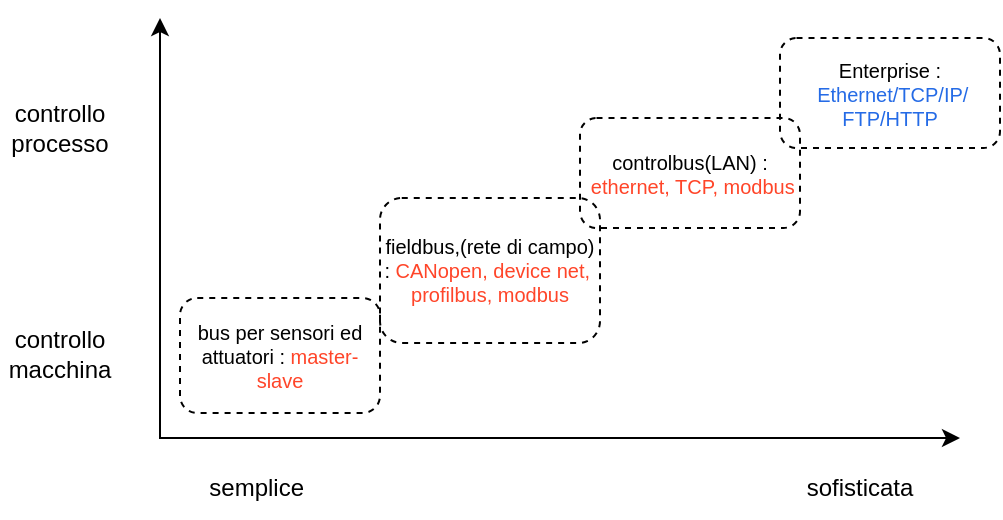 <mxfile version="24.7.17">
  <diagram name="Pagina-1" id="UGA1IEgH80nTBHACCfYq">
    <mxGraphModel dx="719" dy="374" grid="1" gridSize="10" guides="1" tooltips="1" connect="1" arrows="1" fold="1" page="1" pageScale="1" pageWidth="827" pageHeight="1169" math="0" shadow="0">
      <root>
        <mxCell id="0" />
        <mxCell id="1" parent="0" />
        <mxCell id="IYiWlAmj5kYA9mnkdgAs-1" value="controllo processo" style="text;html=1;align=center;verticalAlign=middle;whiteSpace=wrap;rounded=0;" parent="1" vertex="1">
          <mxGeometry x="400" y="90" width="60" height="30" as="geometry" />
        </mxCell>
        <mxCell id="IYiWlAmj5kYA9mnkdgAs-2" value="controllo macchina" style="text;html=1;align=center;verticalAlign=middle;whiteSpace=wrap;rounded=0;" parent="1" vertex="1">
          <mxGeometry x="400" y="202.5" width="60" height="30" as="geometry" />
        </mxCell>
        <mxCell id="IYiWlAmj5kYA9mnkdgAs-5" value="semplice&amp;nbsp;" style="text;html=1;align=center;verticalAlign=middle;whiteSpace=wrap;rounded=0;" parent="1" vertex="1">
          <mxGeometry x="500" y="270" width="60" height="30" as="geometry" />
        </mxCell>
        <mxCell id="IYiWlAmj5kYA9mnkdgAs-7" value="sofisticata" style="text;html=1;align=center;verticalAlign=middle;whiteSpace=wrap;rounded=0;" parent="1" vertex="1">
          <mxGeometry x="800" y="270" width="60" height="30" as="geometry" />
        </mxCell>
        <mxCell id="IYiWlAmj5kYA9mnkdgAs-8" value="" style="endArrow=classic;startArrow=classic;html=1;rounded=0;" parent="1" edge="1">
          <mxGeometry width="50" height="50" relative="1" as="geometry">
            <mxPoint x="880" y="260" as="sourcePoint" />
            <mxPoint x="480" y="50" as="targetPoint" />
            <Array as="points">
              <mxPoint x="480" y="260" />
            </Array>
          </mxGeometry>
        </mxCell>
        <mxCell id="IYiWlAmj5kYA9mnkdgAs-9" value="&lt;font style=&quot;font-size: 10px;&quot;&gt;bus per sensori ed attuatori : &lt;font style=&quot;font-size: 10px;&quot; color=&quot;#ff4529&quot;&gt;master-slave&lt;/font&gt;&lt;/font&gt;" style="rounded=1;whiteSpace=wrap;html=1;dashed=1;fillColor=none;fontSize=10;" parent="1" vertex="1">
          <mxGeometry x="490" y="190" width="100" height="57.5" as="geometry" />
        </mxCell>
        <mxCell id="IYiWlAmj5kYA9mnkdgAs-10" value="&lt;font style=&quot;font-size: 10px;&quot;&gt;fieldbus,(rete di campo) : &lt;font style=&quot;font-size: 10px;&quot; color=&quot;#ff4529&quot;&gt;CANopen, device net,&amp;nbsp;&lt;/font&gt;&lt;/font&gt;&lt;div style=&quot;font-size: 10px;&quot;&gt;&lt;font style=&quot;font-size: 10px;&quot;&gt;&lt;font style=&quot;font-size: 10px;&quot; color=&quot;#ff4529&quot;&gt;profilbus, modbus&lt;/font&gt;&lt;/font&gt;&lt;/div&gt;" style="rounded=1;whiteSpace=wrap;html=1;dashed=1;fillColor=none;fontSize=10;" parent="1" vertex="1">
          <mxGeometry x="590" y="140" width="110" height="72.5" as="geometry" />
        </mxCell>
        <mxCell id="IYiWlAmj5kYA9mnkdgAs-11" value="&lt;font style=&quot;font-size: 10px;&quot;&gt;controlbus(LAN) : &lt;font style=&quot;font-size: 10px;&quot; color=&quot;#ff4529&quot;&gt;&amp;nbsp;ethernet, TCP, modbus&lt;/font&gt;&lt;/font&gt;" style="rounded=1;whiteSpace=wrap;html=1;dashed=1;fillColor=none;fontSize=10;" parent="1" vertex="1">
          <mxGeometry x="690" y="100" width="110" height="55" as="geometry" />
        </mxCell>
        <mxCell id="IYiWlAmj5kYA9mnkdgAs-12" value="&lt;span style=&quot;font-size: 10px;&quot;&gt;Enterprise :&lt;/span&gt;&lt;div style=&quot;font-size: 10px;&quot;&gt;&lt;span style=&quot;font-size: 10px;&quot;&gt;&amp;nbsp;&lt;font style=&quot;font-size: 10px;&quot; color=&quot;#256be6&quot;&gt;Ethernet/TCP/IP/&lt;/font&gt;&lt;/span&gt;&lt;/div&gt;&lt;div style=&quot;font-size: 10px;&quot;&gt;&lt;span style=&quot;font-size: 10px;&quot;&gt;&lt;font style=&quot;font-size: 10px;&quot; color=&quot;#256be6&quot;&gt;FTP/HTTP&lt;/font&gt;&lt;/span&gt;&lt;/div&gt;" style="rounded=1;whiteSpace=wrap;html=1;dashed=1;fillColor=none;fontSize=10;" parent="1" vertex="1">
          <mxGeometry x="790" y="60" width="110" height="55" as="geometry" />
        </mxCell>
      </root>
    </mxGraphModel>
  </diagram>
</mxfile>
